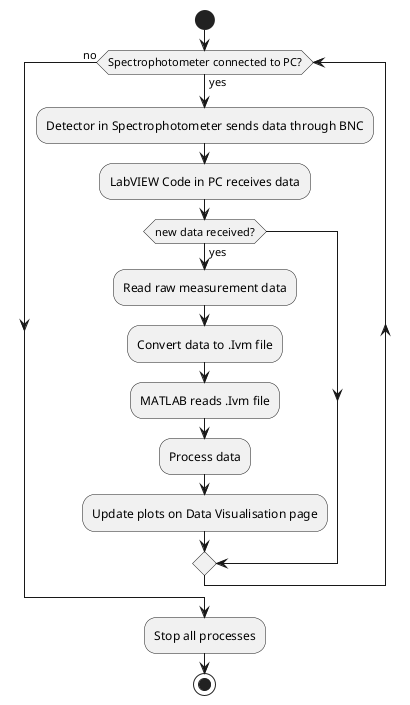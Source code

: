 @startuml
start
 
while (Spectrophotometer connected to PC?) is (yes)
:Detector in Spectrophotometer sends data through BNC;
:LabVIEW Code in PC receives data;
    if (new data received?) then (yes)
        :Read raw measurement data;
        :Convert data to .Ivm file;
        :MATLAB reads .Ivm file;
        :Process data;
        :Update plots on Data Visualisation page;
    endif
endwhile (no)
 
:Stop all processes;
stop
@enduml